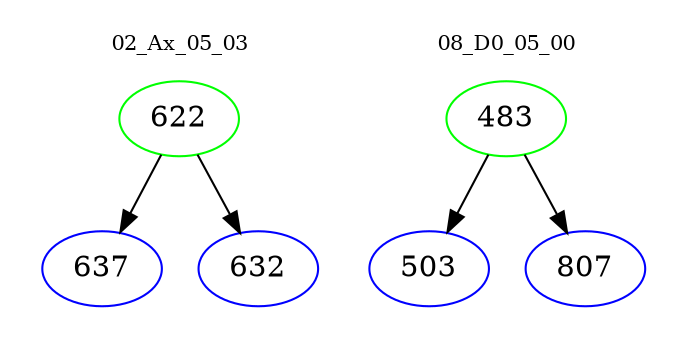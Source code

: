 digraph{
subgraph cluster_0 {
color = white
label = "02_Ax_05_03";
fontsize=10;
T0_622 [label="622", color="green"]
T0_622 -> T0_637 [color="black"]
T0_637 [label="637", color="blue"]
T0_622 -> T0_632 [color="black"]
T0_632 [label="632", color="blue"]
}
subgraph cluster_1 {
color = white
label = "08_D0_05_00";
fontsize=10;
T1_483 [label="483", color="green"]
T1_483 -> T1_503 [color="black"]
T1_503 [label="503", color="blue"]
T1_483 -> T1_807 [color="black"]
T1_807 [label="807", color="blue"]
}
}
